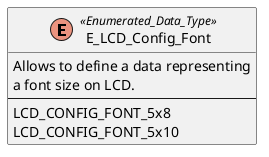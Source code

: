 @startuml

enum E_LCD_Config_Font <<Enumerated_Data_Type>>
{
  Allows to define a data representing
  a font size on LCD.
  --
  LCD_CONFIG_FONT_5x8
  LCD_CONFIG_FONT_5x10
}

@enduml